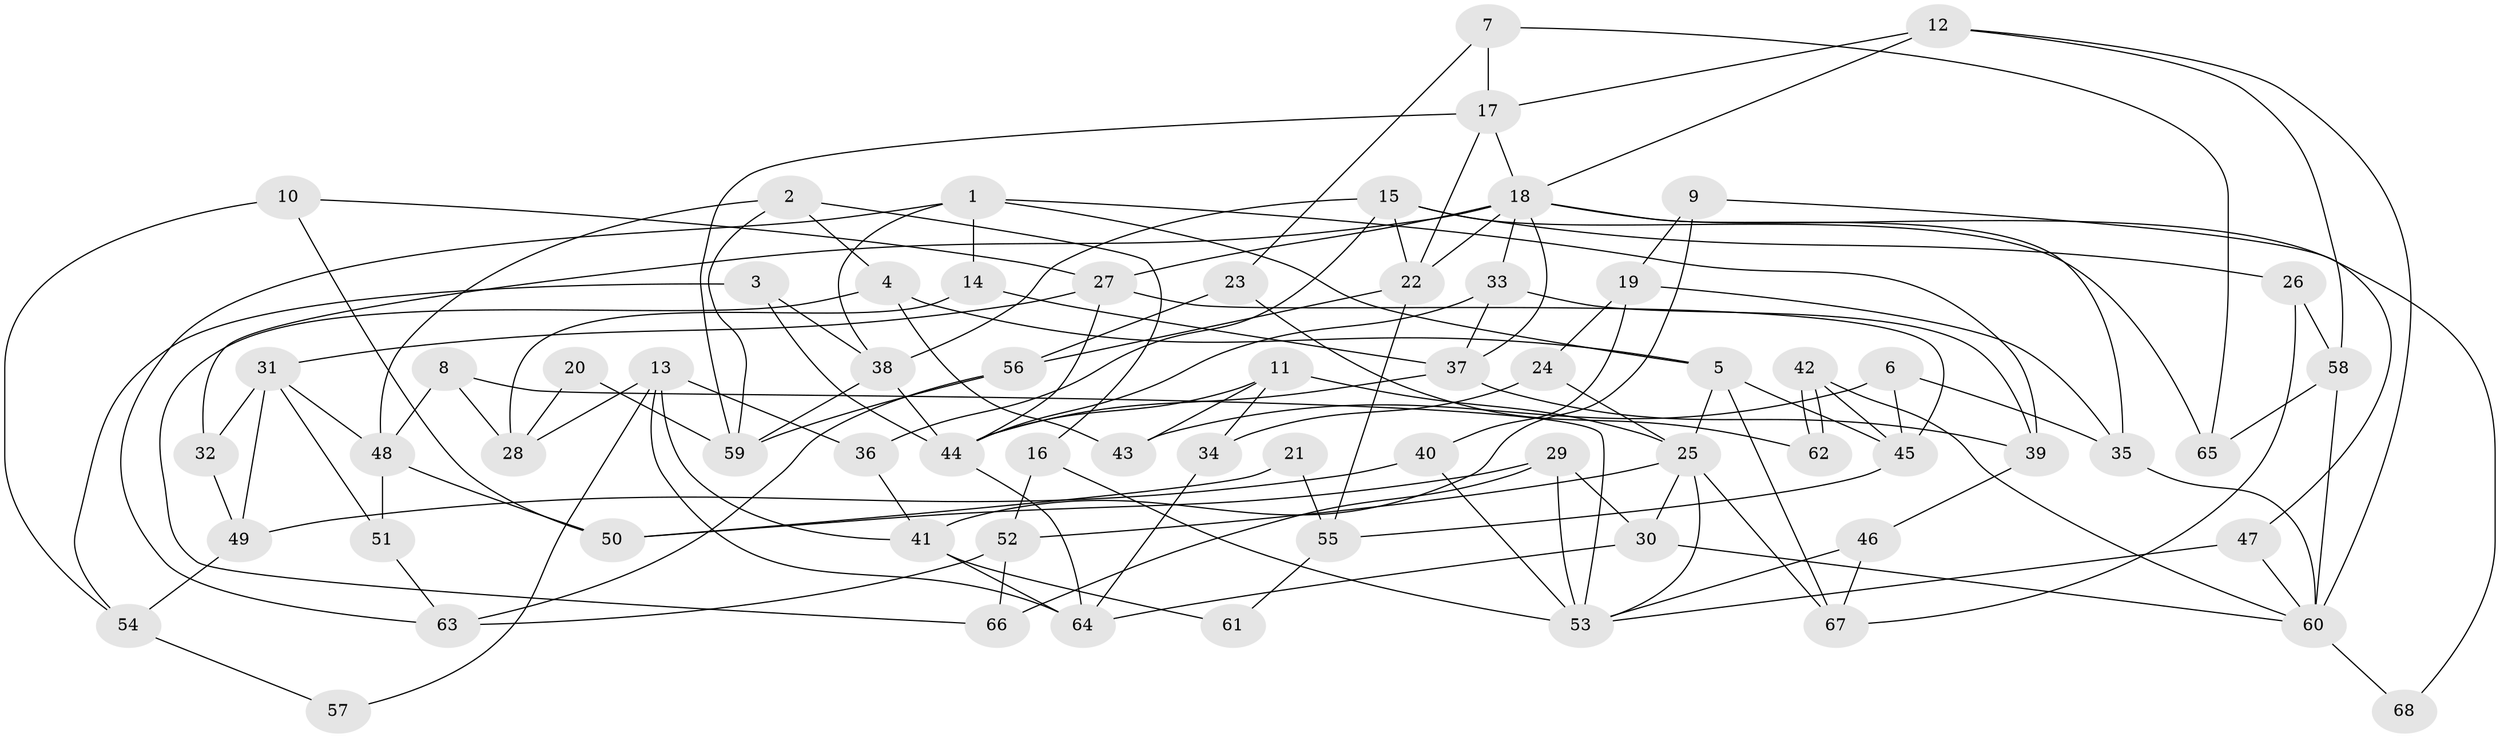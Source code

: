 // Generated by graph-tools (version 1.1) at 2025/02/03/09/25 03:02:05]
// undirected, 68 vertices, 136 edges
graph export_dot {
graph [start="1"]
  node [color=gray90,style=filled];
  1;
  2;
  3;
  4;
  5;
  6;
  7;
  8;
  9;
  10;
  11;
  12;
  13;
  14;
  15;
  16;
  17;
  18;
  19;
  20;
  21;
  22;
  23;
  24;
  25;
  26;
  27;
  28;
  29;
  30;
  31;
  32;
  33;
  34;
  35;
  36;
  37;
  38;
  39;
  40;
  41;
  42;
  43;
  44;
  45;
  46;
  47;
  48;
  49;
  50;
  51;
  52;
  53;
  54;
  55;
  56;
  57;
  58;
  59;
  60;
  61;
  62;
  63;
  64;
  65;
  66;
  67;
  68;
  1 -- 38;
  1 -- 63;
  1 -- 5;
  1 -- 14;
  1 -- 39;
  2 -- 48;
  2 -- 59;
  2 -- 4;
  2 -- 16;
  3 -- 44;
  3 -- 54;
  3 -- 38;
  4 -- 5;
  4 -- 43;
  4 -- 66;
  5 -- 25;
  5 -- 45;
  5 -- 67;
  6 -- 45;
  6 -- 43;
  6 -- 35;
  7 -- 65;
  7 -- 17;
  7 -- 23;
  8 -- 53;
  8 -- 28;
  8 -- 48;
  9 -- 41;
  9 -- 47;
  9 -- 19;
  10 -- 50;
  10 -- 27;
  10 -- 54;
  11 -- 44;
  11 -- 25;
  11 -- 34;
  11 -- 43;
  12 -- 18;
  12 -- 58;
  12 -- 17;
  12 -- 60;
  13 -- 64;
  13 -- 41;
  13 -- 28;
  13 -- 36;
  13 -- 57;
  14 -- 37;
  14 -- 28;
  15 -- 22;
  15 -- 38;
  15 -- 26;
  15 -- 36;
  15 -- 65;
  16 -- 52;
  16 -- 53;
  17 -- 18;
  17 -- 22;
  17 -- 59;
  18 -- 37;
  18 -- 27;
  18 -- 22;
  18 -- 32;
  18 -- 33;
  18 -- 35;
  18 -- 68;
  19 -- 35;
  19 -- 24;
  19 -- 40;
  20 -- 28;
  20 -- 59;
  21 -- 50;
  21 -- 55;
  22 -- 55;
  22 -- 56;
  23 -- 56;
  23 -- 62;
  24 -- 25;
  24 -- 34;
  25 -- 30;
  25 -- 67;
  25 -- 52;
  25 -- 53;
  26 -- 67;
  26 -- 58;
  27 -- 44;
  27 -- 45;
  27 -- 31;
  29 -- 53;
  29 -- 66;
  29 -- 30;
  29 -- 50;
  30 -- 60;
  30 -- 64;
  31 -- 32;
  31 -- 48;
  31 -- 49;
  31 -- 51;
  32 -- 49;
  33 -- 44;
  33 -- 37;
  33 -- 39;
  34 -- 64;
  35 -- 60;
  36 -- 41;
  37 -- 39;
  37 -- 44;
  38 -- 44;
  38 -- 59;
  39 -- 46;
  40 -- 53;
  40 -- 49;
  41 -- 64;
  41 -- 61;
  42 -- 60;
  42 -- 62;
  42 -- 62;
  42 -- 45;
  44 -- 64;
  45 -- 55;
  46 -- 53;
  46 -- 67;
  47 -- 53;
  47 -- 60;
  48 -- 50;
  48 -- 51;
  49 -- 54;
  51 -- 63;
  52 -- 63;
  52 -- 66;
  54 -- 57;
  55 -- 61;
  56 -- 59;
  56 -- 63;
  58 -- 60;
  58 -- 65;
  60 -- 68;
}
